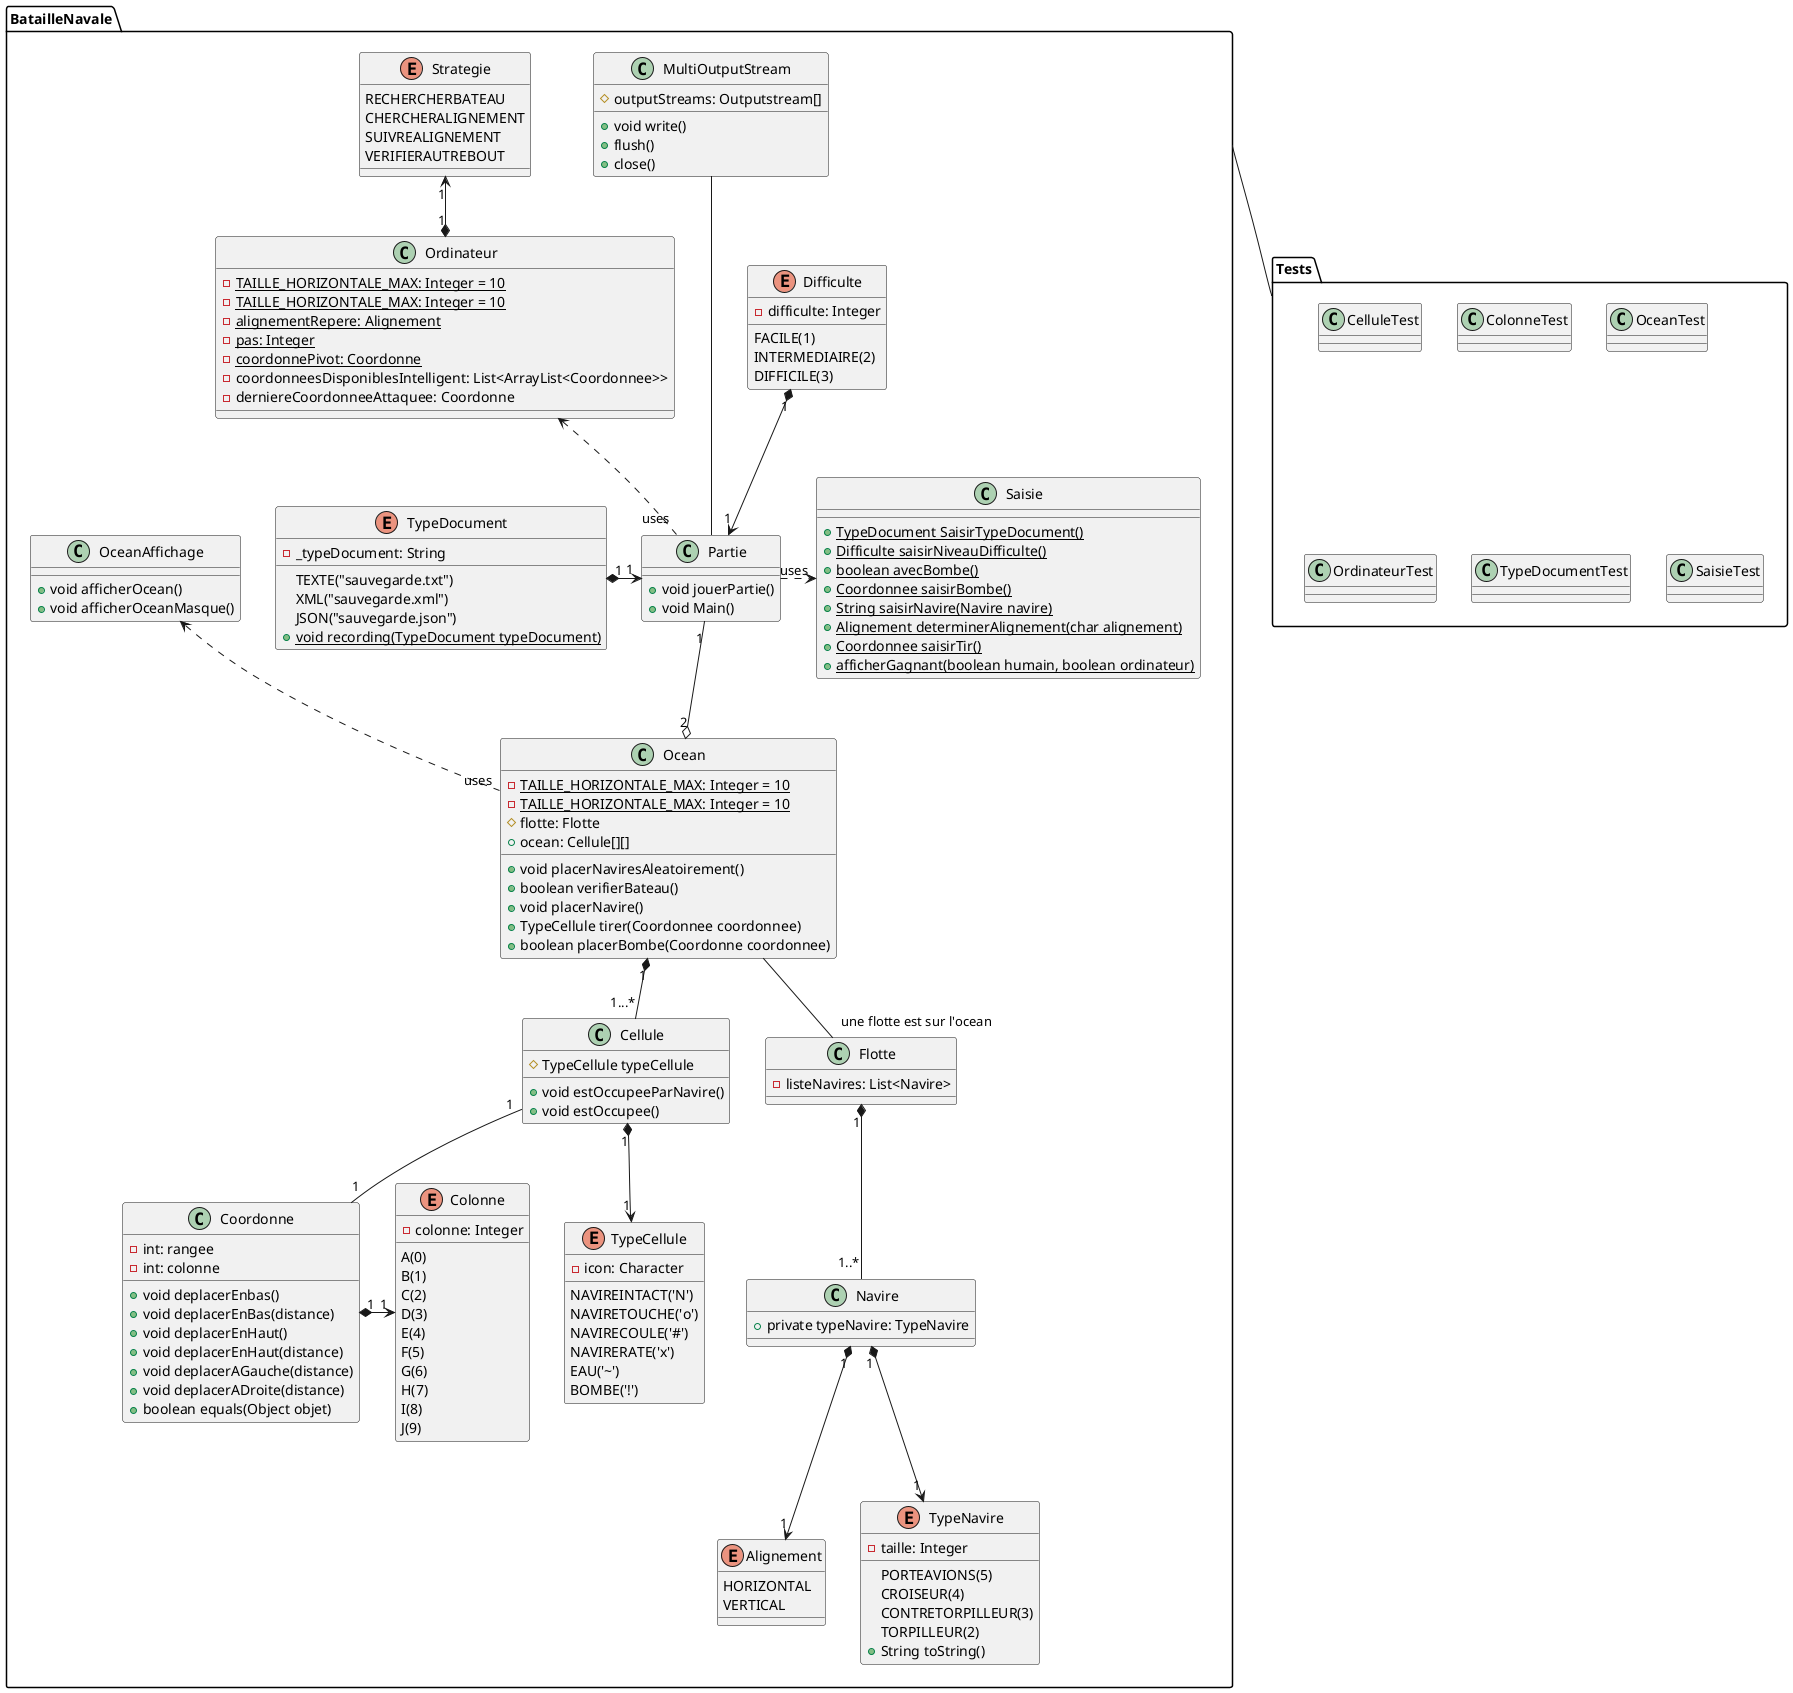 @startuml
'https://plantuml.com/class-diagram


package BatailleNavale{
    enum Alignement{
        HORIZONTAL
        VERTICAL
    }

    class Cellule{
         #TypeCellule typeCellule

         + void estOccupeeParNavire()
         + void estOccupee()
    }

    enum Colonne{
           -colonne: Integer
           A(0)
           B(1)
           C(2)
           D(3)
           E(4)
           F(5)
           G(6)
           H(7)
           I(8)
           J(9)
    }


    class Coordonne{
            -int: rangee
            -int: colonne
            + void deplacerEnbas()
            +void deplacerEnBas(distance)
            +void deplacerEnHaut()
            +void deplacerEnHaut(distance)
            +void deplacerAGauche(distance)
              +void deplacerADroite(distance)
              + boolean equals(Object objet)
    }

    enum Difficulte{
        FACILE(1)
        INTERMEDIAIRE(2)
        DIFFICILE(3)
        - difficulte: Integer
    }

    class Flotte{
        - listeNavires: List<Navire>
    }

    class MultiOutputStream{
        # outputStreams: Outputstream[]
        +void write()
        +flush()
        +close()
    }

   class OceanAffichage{
               +void afficherOcean()
                +void afficherOceanMasque()
    }
    class Navire{
         +private typeNavire: TypeNavire
    }

    class Ocean{
            -{static} TAILLE_HORIZONTALE_MAX: Integer = 10
            -{static} TAILLE_HORIZONTALE_MAX: Integer = 10
            #flotte: Flotte
            + ocean: Cellule[][]

            +void placerNaviresAleatoirement()
            +boolean verifierBateau()
            +void placerNavire()
            +TypeCellule tirer(Coordonnee coordonnee)
            +boolean placerBombe(Coordonne coordonnee)
    }



    class Ordinateur{
        -{static} TAILLE_HORIZONTALE_MAX: Integer = 10
                    -{static} TAILLE_HORIZONTALE_MAX: Integer = 10
                    - {static} alignementRepere: Alignement
                    - {static} pas: Integer
                    - {static} coordonnePivot: Coordonne
        - coordonneesDisponiblesIntelligent: List<ArrayList<Coordonnee>>
        - derniereCoordonneeAttaquee: Coordonne


    }
    class Partie{
        +void jouerPartie()
        +void Main()
    }

    class Saisie{
        +{static} TypeDocument SaisirTypeDocument()
        +{static} Difficulte saisirNiveauDifficulte()
        +{static} boolean avecBombe()
        +{static} Coordonnee saisirBombe()
        +{static} String saisirNavire(Navire navire)
        +{static} Alignement determinerAlignement(char alignement)
        +{static} Coordonnee saisirTir()
        +{static} afficherGagnant(boolean humain, boolean ordinateur)

    }
    enum Strategie{
        RECHERCHERBATEAU
        CHERCHERALIGNEMENT
        SUIVREALIGNEMENT
        VERIFIERAUTREBOUT
    }

    enum TypeCellule{
        NAVIREINTACT('N')
        NAVIRETOUCHE('o')
        NAVIRECOULE('#')
        NAVIRERATE('x')
        EAU('~')
        BOMBE('!')
        -icon: Character
    }

    enum TypeDocument{
        TEXTE("sauvegarde.txt")
        XML("sauvegarde.xml")
        JSON("sauvegarde.json")
        -_typeDocument: String
        +{static} void recording(TypeDocument typeDocument)
    }
    enum TypeNavire{
        PORTEAVIONS(5)
        CROISEUR(4)
        CONTRETORPILLEUR(3)
        TORPILLEUR(2)
        - taille: Integer
        +String toString()
    }

}

package Tests{
    class CelluleTest{
    }

    class ColonneTest{
    }

    class OceanTest{
    }

    class OrdinateurTest{
    }

    class TypeDocumentTest{
    }

    class SaisieTest{
    }
}

Cellule "1" -- "1" Coordonne

BatailleNavale -- Tests


Partie "1" <-left-* "1" TypeDocument

Strategie "1" <--* "1" Ordinateur

Partie ..right..> "uses" Saisie

Ordinateur <.."uses" Partie
OceanAffichage <.. "uses" Ocean

Partie "1" --o "2" Ocean

Ocean -- "une flotte est sur l'ocean" Flotte


Flotte "1" *-- "1..*" Navire

Cellule "1" *--> "1" TypeCellule


Ocean "1" *-- "1...*" Cellule




Colonne "1" <-left-* "1" Coordonne



Partie "1" <-up-* "1" Difficulte

Navire "1" *--> "1" TypeNavire

MultiOutputStream --- Partie

Navire "1" *--> "1" Alignement
@enduml